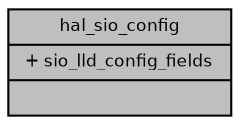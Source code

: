 digraph "hal_sio_config"
{
  bgcolor="transparent";
  edge [fontname="Helvetica",fontsize="8",labelfontname="Helvetica",labelfontsize="8"];
  node [fontname="Helvetica",fontsize="8",shape=record];
  Node1 [label="{hal_sio_config\n|+ sio_lld_config_fields\l|}",height=0.2,width=0.4,color="black", fillcolor="grey75", style="filled", fontcolor="black"];
}

